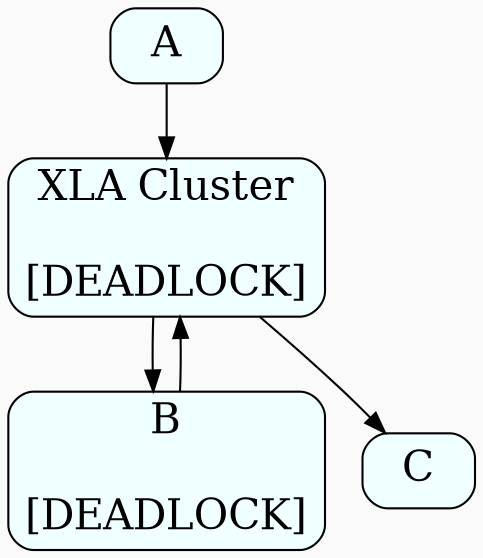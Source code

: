 digraph {
  graph[bgcolor=gray98,compound=true]
  node[fontsize=20,shape=box,fillcolor=azure, style="filled,rounded"]

  XLA[label="XLA Cluster\n\n[DEADLOCK]"]
  B[label="B\n\n[DEADLOCK]"]

  A -> XLA
  XLA -> B
  B -> XLA
  XLA -> C
}
